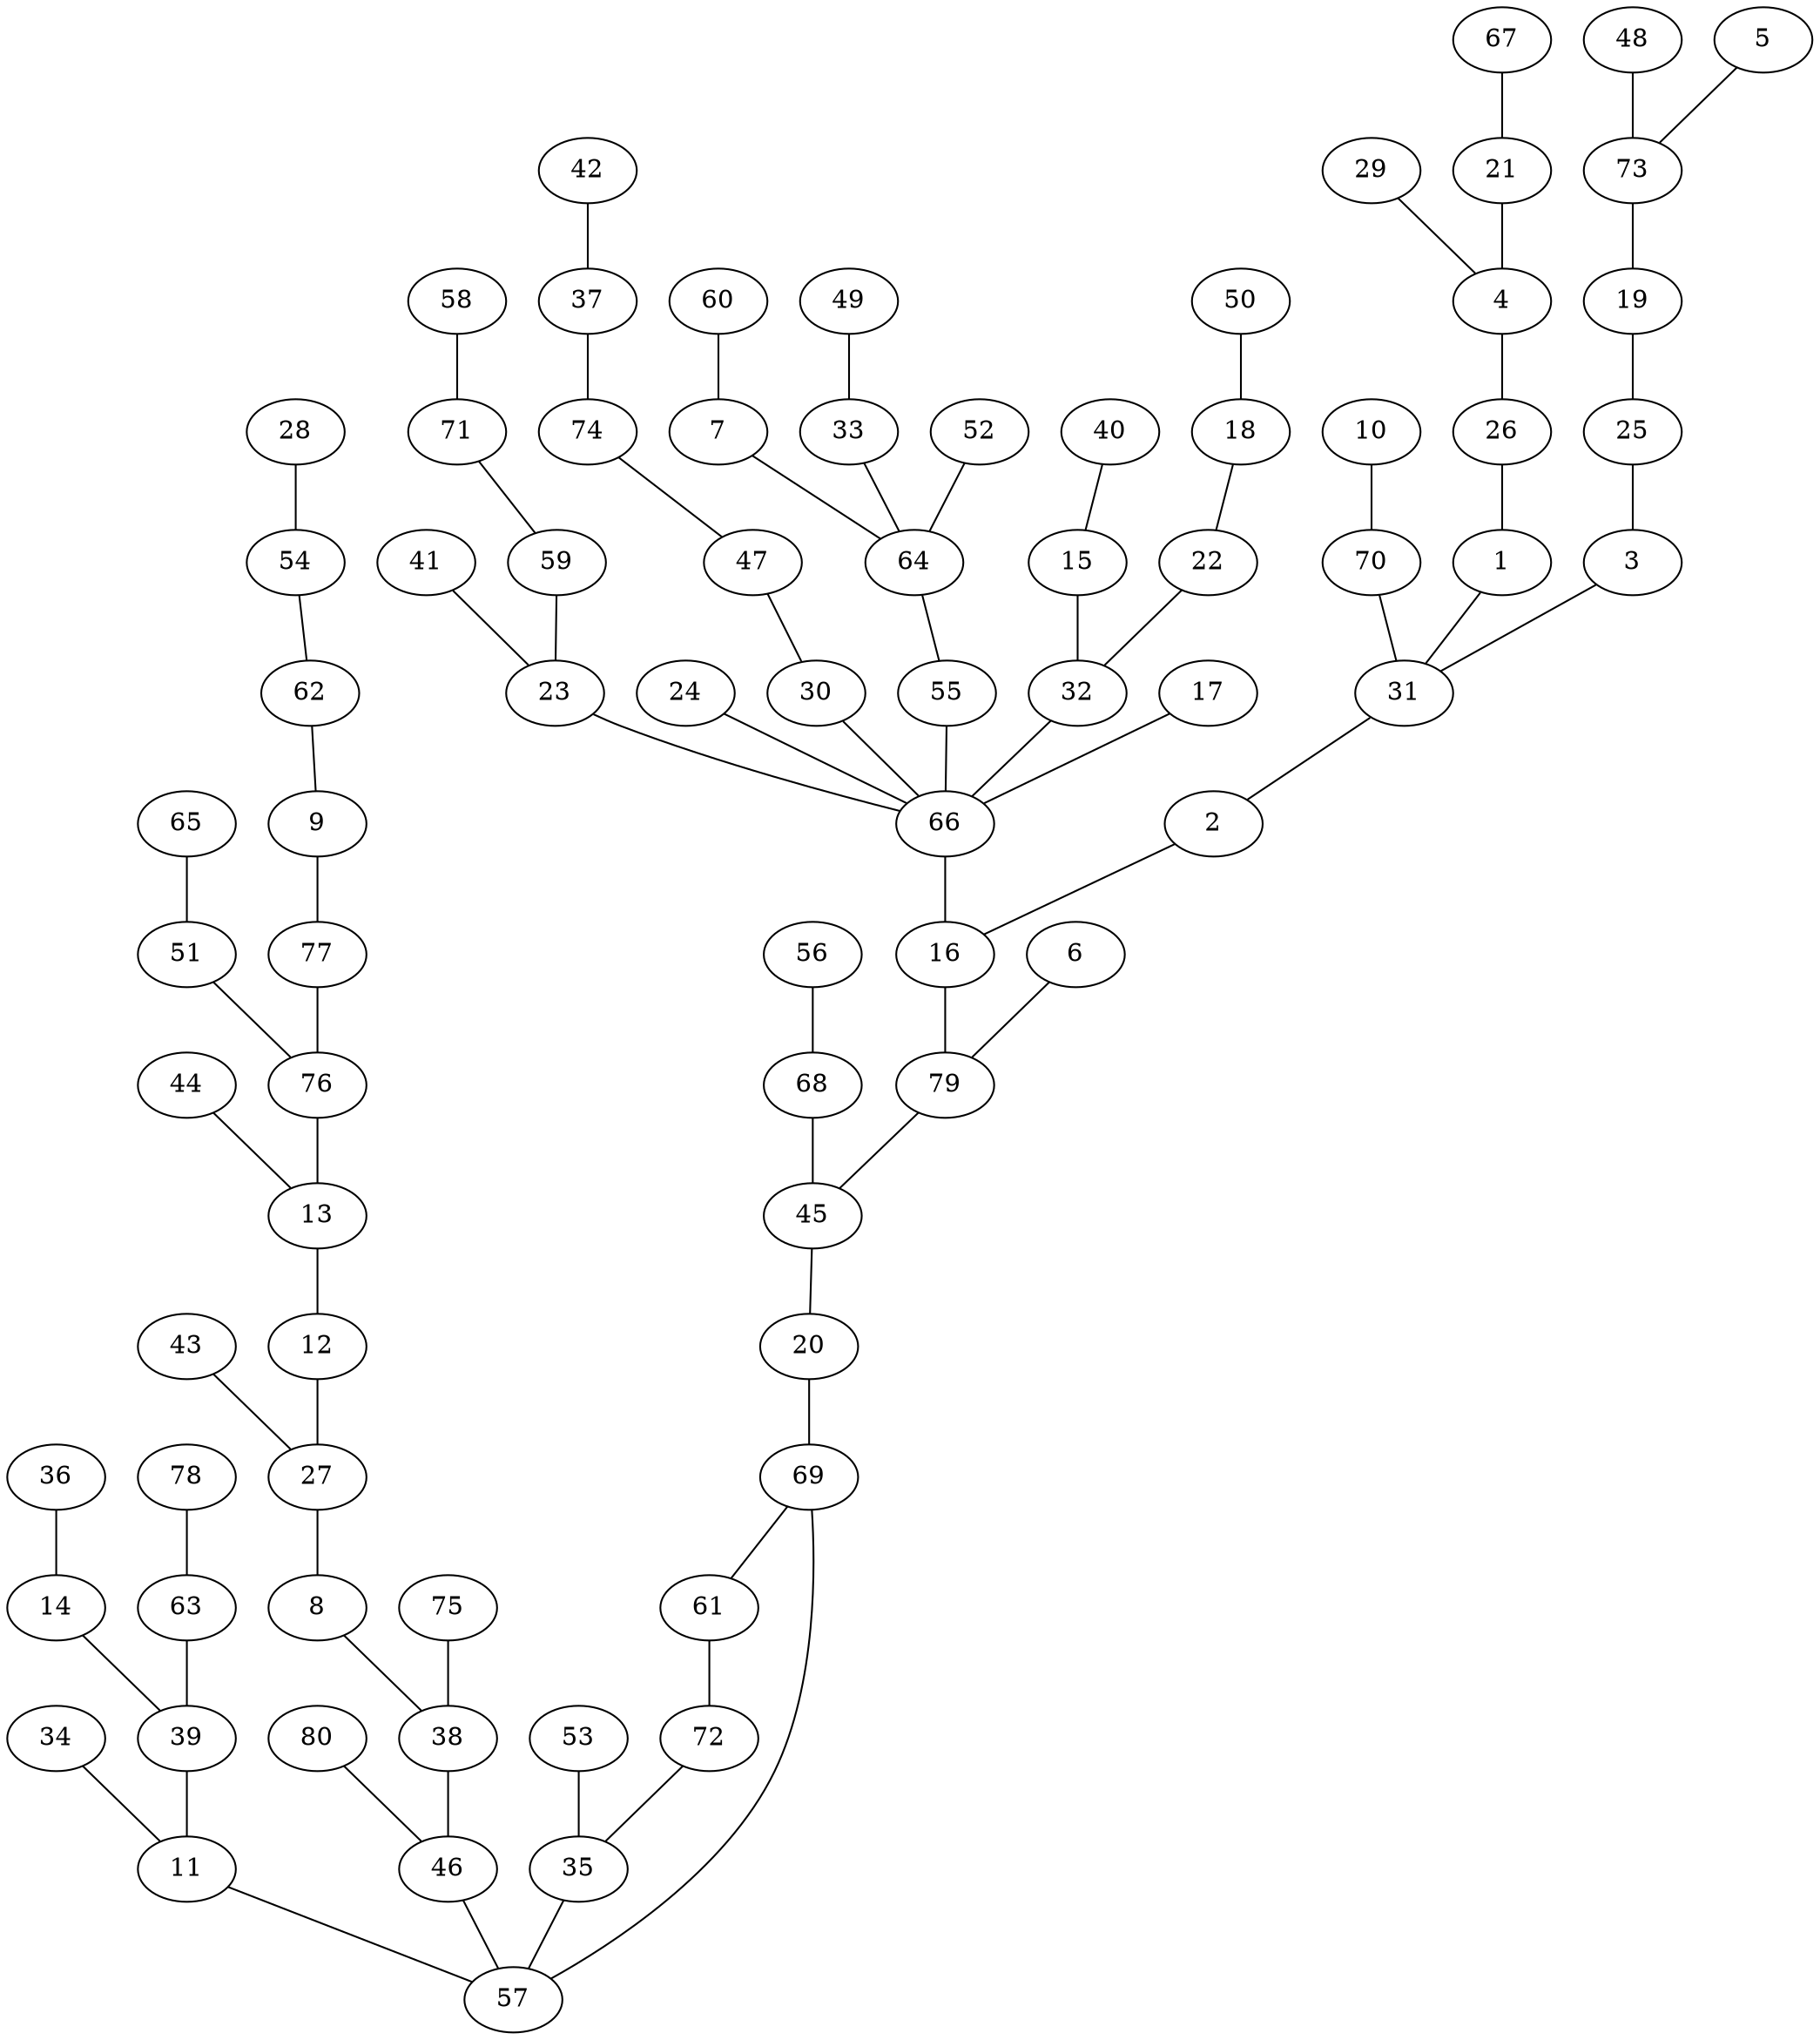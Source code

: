 graph G {
1 -- 31;
2 -- 16;
3 -- 31;
4 -- 26;
5 -- 73;
6 -- 79;
7 -- 64;
8 -- 38;
9 -- 77;
10 -- 70;
11 -- 57;
12 -- 27;
13 -- 12;
14 -- 39;
15 -- 32;
16 -- 79;
17 -- 66;
18 -- 22;
19 -- 25;
20 -- 69;
21 -- 4;
22 -- 32;
23 -- 66;
24 -- 66;
25 -- 3;
26 -- 1;
27 -- 8;
28 -- 54;
29 -- 4;
30 -- 66;
31 -- 2;
32 -- 66;
33 -- 64;
34 -- 11;
35 -- 57;
36 -- 14;
37 -- 74;
38 -- 46;
39 -- 11;
40 -- 15;
41 -- 23;
42 -- 37;
43 -- 27;
44 -- 13;
45 -- 20;
46 -- 57;
47 -- 30;
48 -- 73;
49 -- 33;
50 -- 18;
51 -- 76;
52 -- 64;
53 -- 35;
54 -- 62;
55 -- 66;
56 -- 68;
57 -- 69;
58 -- 71;
59 -- 23;
60 -- 7;
61 -- 72;
62 -- 9;
63 -- 39;
64 -- 55;
65 -- 51;
66 -- 16;
67 -- 21;
68 -- 45;
69 -- 61;
70 -- 31;
71 -- 59;
72 -- 35;
73 -- 19;
74 -- 47;
75 -- 38;
76 -- 13;
77 -- 76;
78 -- 63;
79 -- 45;
80 -- 46;
}